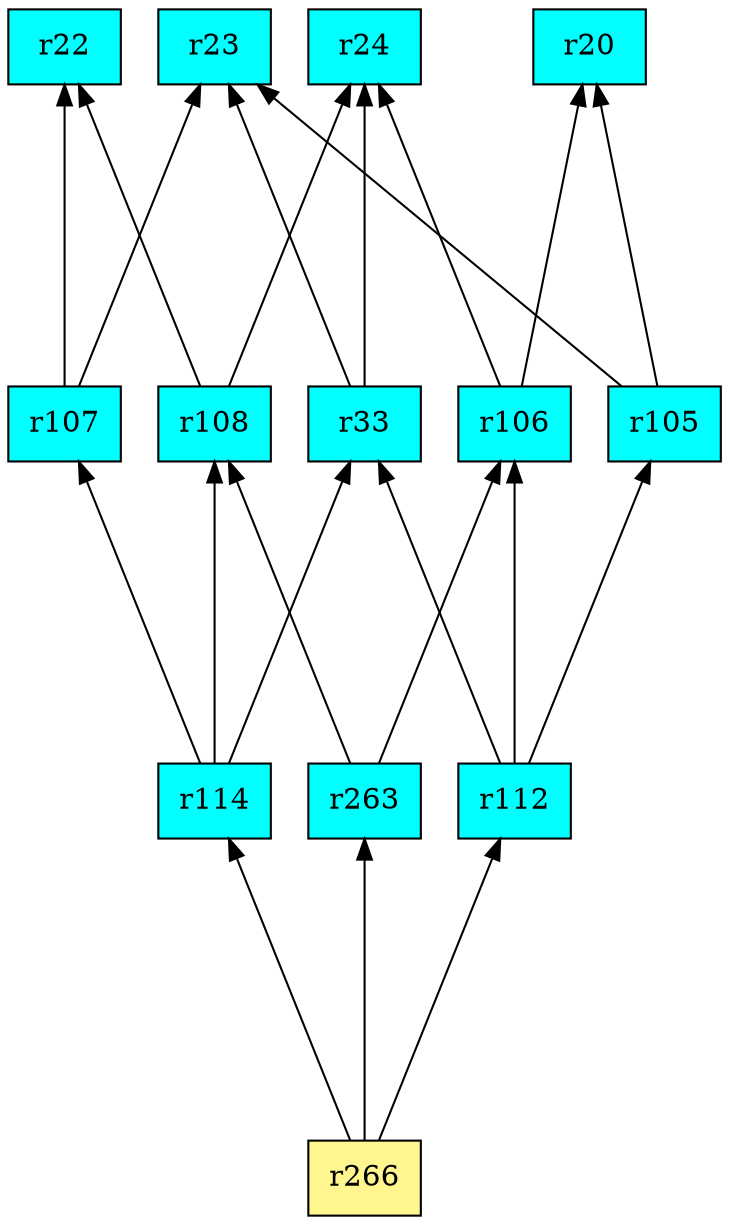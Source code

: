digraph G {
rankdir=BT;ranksep="2.0";
"r266" [shape=record,fillcolor=khaki1,style=filled,label="{r266}"];
"r106" [shape=record,fillcolor=cyan,style=filled,label="{r106}"];
"r22" [shape=record,fillcolor=cyan,style=filled,label="{r22}"];
"r24" [shape=record,fillcolor=cyan,style=filled,label="{r24}"];
"r107" [shape=record,fillcolor=cyan,style=filled,label="{r107}"];
"r105" [shape=record,fillcolor=cyan,style=filled,label="{r105}"];
"r33" [shape=record,fillcolor=cyan,style=filled,label="{r33}"];
"r23" [shape=record,fillcolor=cyan,style=filled,label="{r23}"];
"r114" [shape=record,fillcolor=cyan,style=filled,label="{r114}"];
"r20" [shape=record,fillcolor=cyan,style=filled,label="{r20}"];
"r108" [shape=record,fillcolor=cyan,style=filled,label="{r108}"];
"r263" [shape=record,fillcolor=cyan,style=filled,label="{r263}"];
"r112" [shape=record,fillcolor=cyan,style=filled,label="{r112}"];
"r266" -> "r114"
"r266" -> "r263"
"r266" -> "r112"
"r106" -> "r20"
"r106" -> "r24"
"r107" -> "r23"
"r107" -> "r22"
"r105" -> "r20"
"r105" -> "r23"
"r33" -> "r24"
"r33" -> "r23"
"r114" -> "r107"
"r114" -> "r33"
"r114" -> "r108"
"r108" -> "r24"
"r108" -> "r22"
"r263" -> "r106"
"r263" -> "r108"
"r112" -> "r106"
"r112" -> "r105"
"r112" -> "r33"
}